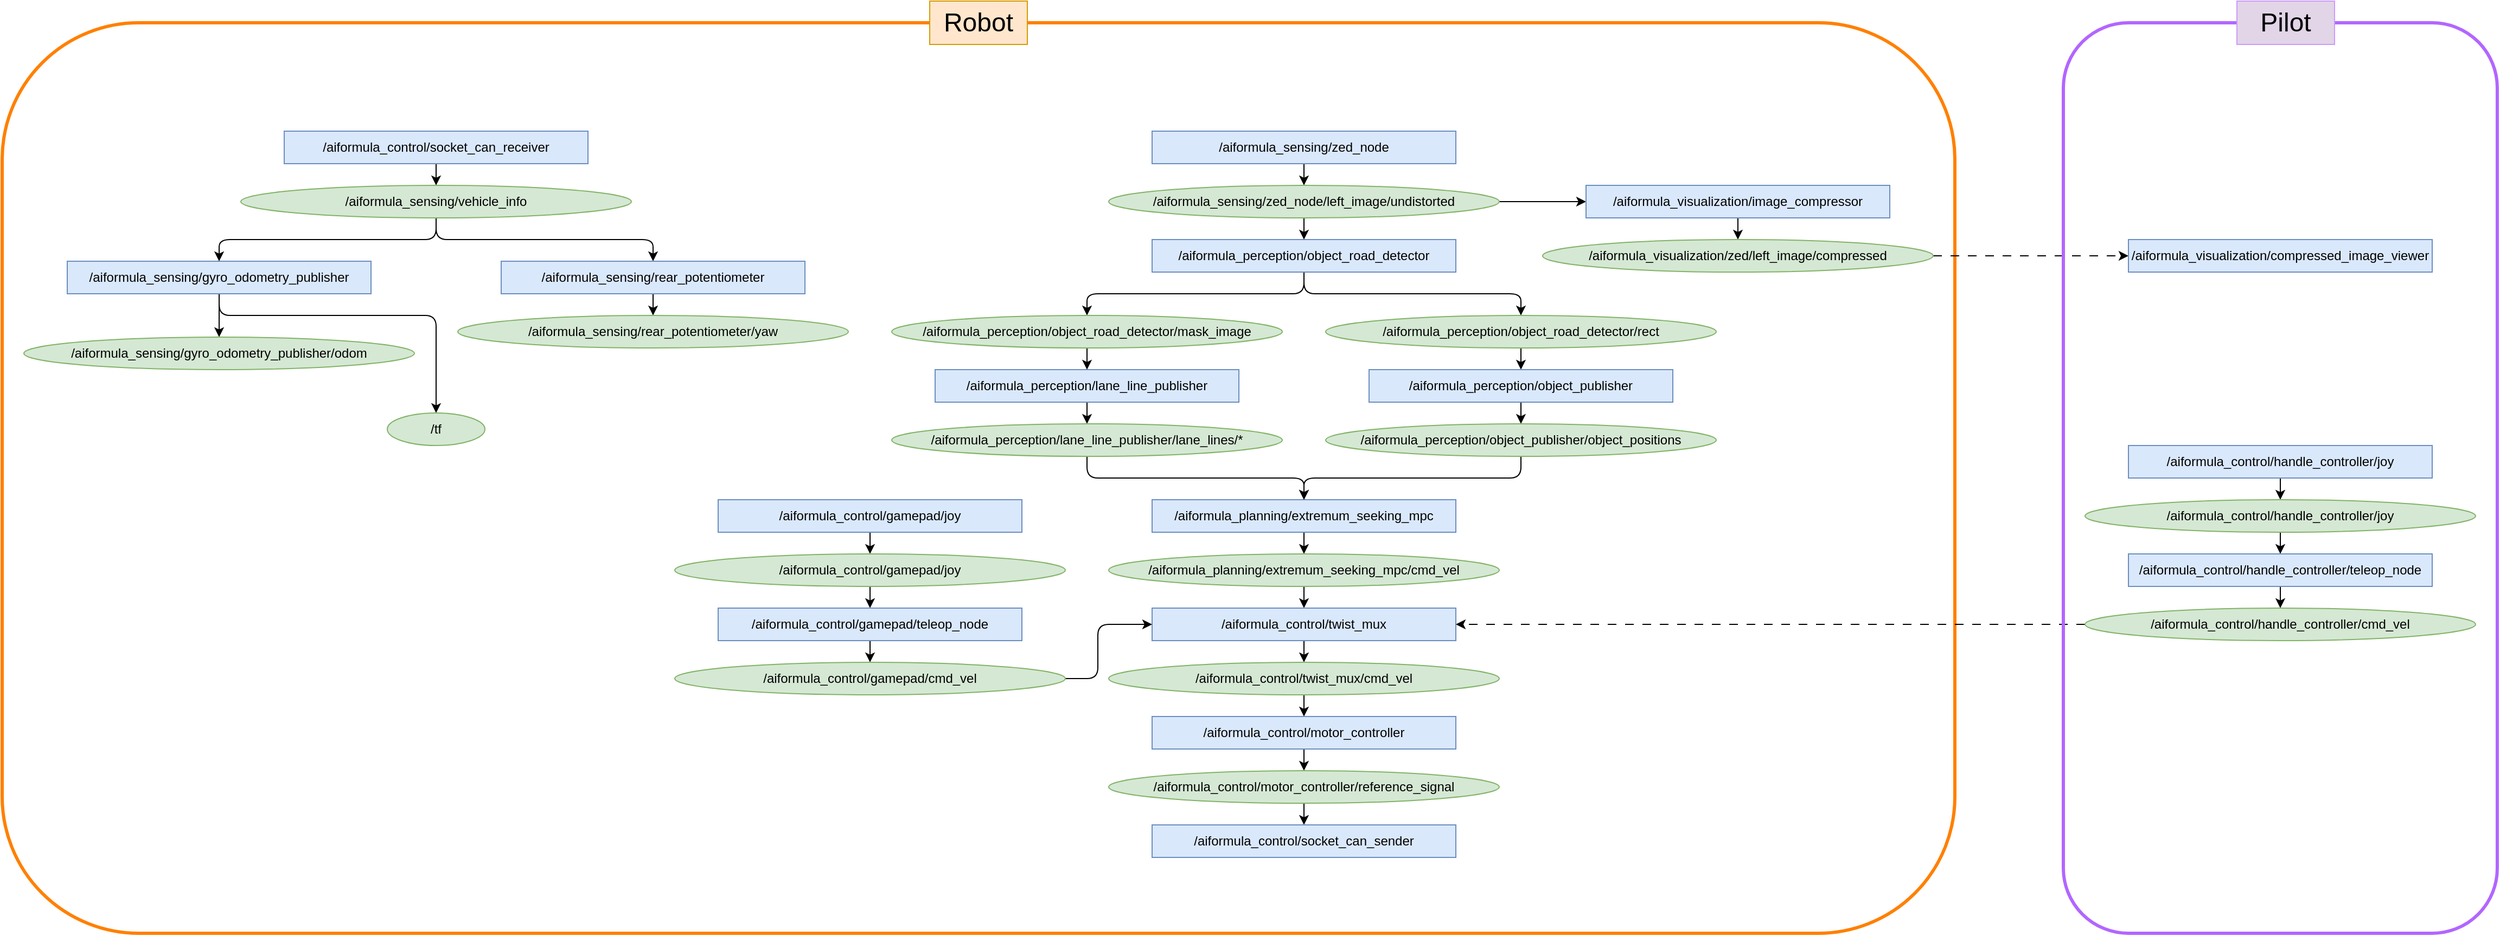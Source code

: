 <mxfile>
    <diagram id="bequwu1IvHDEBme6J6zR" name="Page-1">
        <mxGraphModel dx="3393" dy="2123" grid="1" gridSize="10" guides="1" tooltips="1" connect="1" arrows="1" fold="1" page="1" pageScale="1" pageWidth="850" pageHeight="1100" math="0" shadow="0">
            <root>
                <mxCell id="0"/>
                <mxCell id="1" parent="0"/>
                <mxCell id="94" value="" style="rounded=1;whiteSpace=wrap;html=1;fillColor=none;strokeColor=#FF8000;strokeWidth=3;" vertex="1" parent="1">
                    <mxGeometry y="80" width="1800" height="840" as="geometry"/>
                </mxCell>
                <mxCell id="5" style="edgeStyle=none;html=1;entryX=0.5;entryY=0;entryDx=0;entryDy=0;exitX=0.5;exitY=1;exitDx=0;exitDy=0;" parent="1" source="2" edge="1" target="4">
                    <mxGeometry relative="1" as="geometry">
                        <mxPoint x="1203" y="240" as="targetPoint"/>
                    </mxGeometry>
                </mxCell>
                <mxCell id="2" value="/aiformula_sensing/zed_node" style="whiteSpace=wrap;html=1;fillColor=#dae8fc;strokeColor=#6c8ebf;" parent="1" vertex="1">
                    <mxGeometry x="1060" y="180" width="280" height="30" as="geometry"/>
                </mxCell>
                <mxCell id="30" style="edgeStyle=orthogonalEdgeStyle;html=1;exitX=0.5;exitY=1;exitDx=0;exitDy=0;entryX=0.5;entryY=0;entryDx=0;entryDy=0;" edge="1" parent="1" source="3" target="7">
                    <mxGeometry relative="1" as="geometry">
                        <mxPoint x="1410" y="315" as="targetPoint"/>
                    </mxGeometry>
                </mxCell>
                <mxCell id="34" style="edgeStyle=orthogonalEdgeStyle;html=1;exitX=0.5;exitY=1;exitDx=0;exitDy=0;entryX=0.5;entryY=0;entryDx=0;entryDy=0;" edge="1" parent="1" source="3" target="8">
                    <mxGeometry relative="1" as="geometry"/>
                </mxCell>
                <mxCell id="3" value="/aiformula_perception/object_road_detector" style="whiteSpace=wrap;html=1;fillColor=#dae8fc;strokeColor=#6c8ebf;" parent="1" vertex="1">
                    <mxGeometry x="1060" y="280" width="280" height="30" as="geometry"/>
                </mxCell>
                <mxCell id="14" style="edgeStyle=none;html=1;exitX=0.5;exitY=1;exitDx=0;exitDy=0;entryX=0.5;entryY=0;entryDx=0;entryDy=0;" parent="1" source="4" target="3" edge="1">
                    <mxGeometry relative="1" as="geometry"/>
                </mxCell>
                <mxCell id="89" style="edgeStyle=none;html=1;exitX=1;exitY=0.5;exitDx=0;exitDy=0;entryX=0;entryY=0.5;entryDx=0;entryDy=0;" edge="1" parent="1" source="4" target="44">
                    <mxGeometry relative="1" as="geometry"/>
                </mxCell>
                <mxCell id="4" value="/aiformula_sensing/zed_node/left_image/undistorted" style="ellipse;whiteSpace=wrap;html=1;fillColor=#d5e8d4;strokeColor=#82b366;" parent="1" vertex="1">
                    <mxGeometry x="1020" y="230" width="360" height="30" as="geometry"/>
                </mxCell>
                <mxCell id="17" style="edgeStyle=none;html=1;exitX=0.5;exitY=1;exitDx=0;exitDy=0;entryX=0.5;entryY=0;entryDx=0;entryDy=0;" parent="1" source="6" edge="1" target="10">
                    <mxGeometry relative="1" as="geometry">
                        <mxPoint x="1003.0" y="500" as="targetPoint"/>
                    </mxGeometry>
                </mxCell>
                <mxCell id="6" value="/aiformula_perception/lane_line_publisher" style="whiteSpace=wrap;html=1;fillColor=#dae8fc;strokeColor=#6c8ebf;" parent="1" vertex="1">
                    <mxGeometry x="860" y="400" width="280" height="30" as="geometry"/>
                </mxCell>
                <mxCell id="31" style="edgeStyle=none;html=1;exitX=0.5;exitY=1;exitDx=0;exitDy=0;entryX=0.5;entryY=0;entryDx=0;entryDy=0;" edge="1" parent="1" source="7" target="27">
                    <mxGeometry relative="1" as="geometry"/>
                </mxCell>
                <mxCell id="7" value="/aiformula_perception/object_road_detector/rect" style="ellipse;whiteSpace=wrap;html=1;fillColor=#d5e8d4;strokeColor=#82b366;" parent="1" vertex="1">
                    <mxGeometry x="1220" y="350" width="360" height="30" as="geometry"/>
                </mxCell>
                <mxCell id="16" style="edgeStyle=none;html=1;exitX=0.5;exitY=1;exitDx=0;exitDy=0;entryX=0.5;entryY=0;entryDx=0;entryDy=0;" parent="1" source="8" edge="1" target="6">
                    <mxGeometry relative="1" as="geometry">
                        <mxPoint x="1003" y="470" as="targetPoint"/>
                    </mxGeometry>
                </mxCell>
                <mxCell id="8" value="/aiformula_perception/object_road_detector/mask_image" style="ellipse;whiteSpace=wrap;html=1;fillColor=#d5e8d4;strokeColor=#82b366;" parent="1" vertex="1">
                    <mxGeometry x="820" y="350" width="360" height="30" as="geometry"/>
                </mxCell>
                <mxCell id="19" style="edgeStyle=none;html=1;exitX=0.5;exitY=1;exitDx=0;exitDy=0;entryX=0.5;entryY=0;entryDx=0;entryDy=0;" parent="1" source="9" edge="1" target="11">
                    <mxGeometry relative="1" as="geometry">
                        <mxPoint x="1203" y="670" as="targetPoint"/>
                        <mxPoint x="1203" y="650" as="sourcePoint"/>
                    </mxGeometry>
                </mxCell>
                <mxCell id="9" value="/aiformula_planning/extremum_seeking_mpc" style="whiteSpace=wrap;html=1;fillColor=#dae8fc;strokeColor=#6c8ebf;" parent="1" vertex="1">
                    <mxGeometry x="1060" y="520" width="280" height="30" as="geometry"/>
                </mxCell>
                <mxCell id="18" style="edgeStyle=orthogonalEdgeStyle;html=1;exitX=0.5;exitY=1;exitDx=0;exitDy=0;entryX=0.5;entryY=0;entryDx=0;entryDy=0;" parent="1" source="10" edge="1" target="9">
                    <mxGeometry relative="1" as="geometry">
                        <mxPoint x="1003" y="650" as="targetPoint"/>
                        <mxPoint x="1003.0" y="530" as="sourcePoint"/>
                    </mxGeometry>
                </mxCell>
                <mxCell id="10" value="/aiformula_perception/lane_line_publisher/lane_lines/*" style="ellipse;whiteSpace=wrap;html=1;fillColor=#d5e8d4;strokeColor=#82b366;" parent="1" vertex="1">
                    <mxGeometry x="820" y="450" width="360" height="30" as="geometry"/>
                </mxCell>
                <mxCell id="20" style="edgeStyle=none;html=1;exitX=0.5;exitY=1;exitDx=0;exitDy=0;entryX=0.5;entryY=0;entryDx=0;entryDy=0;" parent="1" source="11" edge="1" target="12">
                    <mxGeometry relative="1" as="geometry">
                        <mxPoint x="1203" y="730" as="targetPoint"/>
                        <mxPoint x="1203" y="700" as="sourcePoint"/>
                    </mxGeometry>
                </mxCell>
                <mxCell id="11" value="/aiformula_planning/extremum_seeking_mpc/cmd_vel" style="ellipse;whiteSpace=wrap;html=1;fillColor=#d5e8d4;strokeColor=#82b366;" parent="1" vertex="1">
                    <mxGeometry x="1020" y="570" width="360" height="30" as="geometry"/>
                </mxCell>
                <mxCell id="21" style="edgeStyle=none;html=1;exitX=0.5;exitY=1;exitDx=0;exitDy=0;entryX=0.5;entryY=0;entryDx=0;entryDy=0;" parent="1" source="12" edge="1" target="13">
                    <mxGeometry relative="1" as="geometry">
                        <mxPoint x="1203" y="780" as="targetPoint"/>
                    </mxGeometry>
                </mxCell>
                <mxCell id="12" value="/aiformula_control/twist_mux" style="whiteSpace=wrap;html=1;fillColor=#dae8fc;strokeColor=#6c8ebf;" parent="1" vertex="1">
                    <mxGeometry x="1060" y="620" width="280" height="30" as="geometry"/>
                </mxCell>
                <mxCell id="67" style="edgeStyle=none;html=1;exitX=0.5;exitY=1;exitDx=0;exitDy=0;entryX=0.5;entryY=0;entryDx=0;entryDy=0;" edge="1" parent="1" source="13" target="61">
                    <mxGeometry relative="1" as="geometry"/>
                </mxCell>
                <mxCell id="13" value="/aiformula_control/twist_mux/cmd_vel" style="ellipse;whiteSpace=wrap;html=1;fillColor=#d5e8d4;strokeColor=#82b366;" parent="1" vertex="1">
                    <mxGeometry x="1020" y="670" width="360" height="30" as="geometry"/>
                </mxCell>
                <mxCell id="33" style="edgeStyle=none;html=1;entryX=0.5;entryY=0;entryDx=0;entryDy=0;exitX=0.5;exitY=1;exitDx=0;exitDy=0;" edge="1" parent="1" source="27" target="32">
                    <mxGeometry relative="1" as="geometry"/>
                </mxCell>
                <mxCell id="27" value="/aiformula_perception/object_publisher" style="whiteSpace=wrap;html=1;fillColor=#dae8fc;strokeColor=#6c8ebf;" vertex="1" parent="1">
                    <mxGeometry x="1260" y="400" width="280" height="30" as="geometry"/>
                </mxCell>
                <mxCell id="35" style="edgeStyle=orthogonalEdgeStyle;html=1;exitX=0.5;exitY=1;exitDx=0;exitDy=0;entryX=0.5;entryY=0;entryDx=0;entryDy=0;" edge="1" parent="1" source="32" target="9">
                    <mxGeometry relative="1" as="geometry"/>
                </mxCell>
                <mxCell id="32" value="/aiformula_perception/object_publisher/object_positions" style="ellipse;whiteSpace=wrap;html=1;fillColor=#d5e8d4;strokeColor=#82b366;" vertex="1" parent="1">
                    <mxGeometry x="1220" y="450" width="360" height="30" as="geometry"/>
                </mxCell>
                <mxCell id="38" style="edgeStyle=none;html=1;entryX=0.5;entryY=0;entryDx=0;entryDy=0;exitX=0.5;exitY=1;exitDx=0;exitDy=0;" edge="1" parent="1" source="36" target="37">
                    <mxGeometry relative="1" as="geometry"/>
                </mxCell>
                <mxCell id="36" value="/aiformula_control/gamepad/joy" style="whiteSpace=wrap;html=1;fillColor=#dae8fc;strokeColor=#6c8ebf;" vertex="1" parent="1">
                    <mxGeometry x="660" y="520" width="280" height="30" as="geometry"/>
                </mxCell>
                <mxCell id="42" style="edgeStyle=none;html=1;exitX=0.5;exitY=1;exitDx=0;exitDy=0;entryX=0.5;entryY=0;entryDx=0;entryDy=0;" edge="1" parent="1" source="37" target="40">
                    <mxGeometry relative="1" as="geometry"/>
                </mxCell>
                <mxCell id="37" value="&lt;span style=&quot;color: rgb(0, 0, 0);&quot;&gt;/aiformula_control/gamepad/joy&lt;/span&gt;" style="ellipse;whiteSpace=wrap;html=1;fillColor=#d5e8d4;strokeColor=#82b366;" vertex="1" parent="1">
                    <mxGeometry x="620" y="570" width="360" height="30" as="geometry"/>
                </mxCell>
                <mxCell id="39" style="edgeStyle=none;html=1;entryX=0.5;entryY=0;entryDx=0;entryDy=0;exitX=0.5;exitY=1;exitDx=0;exitDy=0;" edge="1" source="40" target="41" parent="1">
                    <mxGeometry relative="1" as="geometry"/>
                </mxCell>
                <mxCell id="40" value="/aiformula_control/gamepad/teleop_node" style="whiteSpace=wrap;html=1;fillColor=#dae8fc;strokeColor=#6c8ebf;" vertex="1" parent="1">
                    <mxGeometry x="660" y="620" width="280" height="30" as="geometry"/>
                </mxCell>
                <mxCell id="58" style="html=1;exitX=1;exitY=0.5;exitDx=0;exitDy=0;entryX=0;entryY=0.5;entryDx=0;entryDy=0;edgeStyle=orthogonalEdgeStyle;" edge="1" parent="1" source="41" target="12">
                    <mxGeometry relative="1" as="geometry">
                        <Array as="points">
                            <mxPoint x="1010" y="685"/>
                            <mxPoint x="1010" y="635"/>
                        </Array>
                    </mxGeometry>
                </mxCell>
                <mxCell id="41" value="&lt;span style=&quot;color: rgb(0, 0, 0);&quot;&gt;/aiformula_control/gamepad/cmd_vel&lt;/span&gt;" style="ellipse;whiteSpace=wrap;html=1;fillColor=#d5e8d4;strokeColor=#82b366;" vertex="1" parent="1">
                    <mxGeometry x="620" y="670" width="360" height="30" as="geometry"/>
                </mxCell>
                <mxCell id="43" style="edgeStyle=none;html=1;entryX=0.5;entryY=0;entryDx=0;entryDy=0;exitX=0.5;exitY=1;exitDx=0;exitDy=0;" edge="1" source="44" target="46" parent="1">
                    <mxGeometry relative="1" as="geometry"/>
                </mxCell>
                <mxCell id="44" value="/aiformula_visualization/image_compressor" style="whiteSpace=wrap;html=1;fillColor=#dae8fc;strokeColor=#6c8ebf;" vertex="1" parent="1">
                    <mxGeometry x="1460" y="230" width="280" height="30" as="geometry"/>
                </mxCell>
                <mxCell id="45" style="edgeStyle=none;html=1;exitX=1;exitY=0.5;exitDx=0;exitDy=0;entryX=0;entryY=0.5;entryDx=0;entryDy=0;dashed=1;dashPattern=8 8;" edge="1" source="46" target="90" parent="1">
                    <mxGeometry relative="1" as="geometry">
                        <mxPoint x="1690" y="330" as="targetPoint"/>
                    </mxGeometry>
                </mxCell>
                <mxCell id="46" value="&lt;span style=&quot;color: rgb(0, 0, 0);&quot;&gt;/aiformula_&lt;span style=&quot;color: rgb(0, 0, 0);&quot;&gt;visualization&lt;/span&gt;/zed/left_image/compressed&lt;/span&gt;" style="ellipse;whiteSpace=wrap;html=1;fillColor=#d5e8d4;strokeColor=#82b366;" vertex="1" parent="1">
                    <mxGeometry x="1420" y="280" width="360" height="30" as="geometry"/>
                </mxCell>
                <mxCell id="51" style="edgeStyle=none;html=1;entryX=0.5;entryY=0;entryDx=0;entryDy=0;exitX=0.5;exitY=1;exitDx=0;exitDy=0;" edge="1" source="52" target="54" parent="1">
                    <mxGeometry relative="1" as="geometry"/>
                </mxCell>
                <mxCell id="52" value="/aiformula_control/handle_controller/joy" style="whiteSpace=wrap;html=1;fillColor=#dae8fc;strokeColor=#6c8ebf;" vertex="1" parent="1">
                    <mxGeometry x="1960" y="470" width="280" height="30" as="geometry"/>
                </mxCell>
                <mxCell id="53" style="edgeStyle=none;html=1;exitX=0.5;exitY=1;exitDx=0;exitDy=0;entryX=0.5;entryY=0;entryDx=0;entryDy=0;" edge="1" source="54" target="56" parent="1">
                    <mxGeometry relative="1" as="geometry"/>
                </mxCell>
                <mxCell id="54" value="&lt;span style=&quot;color: rgb(0, 0, 0);&quot;&gt;/aiformula_control/&lt;span style=&quot;color: rgb(0, 0, 0);&quot;&gt;handle_controller&lt;/span&gt;/joy&lt;/span&gt;" style="ellipse;whiteSpace=wrap;html=1;fillColor=#d5e8d4;strokeColor=#82b366;" vertex="1" parent="1">
                    <mxGeometry x="1920" y="520" width="360" height="30" as="geometry"/>
                </mxCell>
                <mxCell id="55" style="edgeStyle=none;html=1;entryX=0.5;entryY=0;entryDx=0;entryDy=0;exitX=0.5;exitY=1;exitDx=0;exitDy=0;" edge="1" source="56" target="57" parent="1">
                    <mxGeometry relative="1" as="geometry"/>
                </mxCell>
                <mxCell id="56" value="/aiformula_control/&lt;span style=&quot;color: rgb(0, 0, 0);&quot;&gt;handle_controller&lt;/span&gt;/teleop_node" style="whiteSpace=wrap;html=1;fillColor=#dae8fc;strokeColor=#6c8ebf;" vertex="1" parent="1">
                    <mxGeometry x="1960" y="570" width="280" height="30" as="geometry"/>
                </mxCell>
                <mxCell id="93" style="edgeStyle=none;html=1;exitX=0;exitY=0.5;exitDx=0;exitDy=0;entryX=1;entryY=0.5;entryDx=0;entryDy=0;dashed=1;dashPattern=8 8;" edge="1" parent="1" source="57" target="12">
                    <mxGeometry relative="1" as="geometry"/>
                </mxCell>
                <mxCell id="57" value="&lt;span style=&quot;color: rgb(0, 0, 0);&quot;&gt;/aiformula_control/&lt;span style=&quot;color: rgb(0, 0, 0);&quot;&gt;handle_controller&lt;/span&gt;/cmd_vel&lt;/span&gt;" style="ellipse;whiteSpace=wrap;html=1;fillColor=#d5e8d4;strokeColor=#82b366;" vertex="1" parent="1">
                    <mxGeometry x="1920" y="620" width="360" height="30" as="geometry"/>
                </mxCell>
                <mxCell id="60" style="edgeStyle=none;html=1;exitX=0.5;exitY=1;exitDx=0;exitDy=0;entryX=0.5;entryY=0;entryDx=0;entryDy=0;" edge="1" source="61" target="63" parent="1">
                    <mxGeometry relative="1" as="geometry">
                        <mxPoint x="1203" y="870" as="targetPoint"/>
                        <mxPoint x="1203" y="850" as="sourcePoint"/>
                    </mxGeometry>
                </mxCell>
                <mxCell id="61" value="/aiformula_control/motor_controller" style="whiteSpace=wrap;html=1;fillColor=#dae8fc;strokeColor=#6c8ebf;" vertex="1" parent="1">
                    <mxGeometry x="1060" y="720" width="280" height="30" as="geometry"/>
                </mxCell>
                <mxCell id="62" style="edgeStyle=none;html=1;exitX=0.5;exitY=1;exitDx=0;exitDy=0;entryX=0.5;entryY=0;entryDx=0;entryDy=0;" edge="1" source="63" target="65" parent="1">
                    <mxGeometry relative="1" as="geometry">
                        <mxPoint x="1203" y="930" as="targetPoint"/>
                        <mxPoint x="1203" y="900" as="sourcePoint"/>
                    </mxGeometry>
                </mxCell>
                <mxCell id="63" value="&lt;span style=&quot;color: rgb(0, 0, 0);&quot;&gt;/aiformula_control/motor_controller/reference_signal&lt;/span&gt;" style="ellipse;whiteSpace=wrap;html=1;fillColor=#d5e8d4;strokeColor=#82b366;" vertex="1" parent="1">
                    <mxGeometry x="1020" y="770" width="360" height="30" as="geometry"/>
                </mxCell>
                <mxCell id="65" value="/aiformula_control/socket_can_sender" style="whiteSpace=wrap;html=1;fillColor=#dae8fc;strokeColor=#6c8ebf;" vertex="1" parent="1">
                    <mxGeometry x="1060" y="820" width="280" height="30" as="geometry"/>
                </mxCell>
                <mxCell id="68" style="edgeStyle=none;html=1;entryX=0.5;entryY=0;entryDx=0;entryDy=0;exitX=0.5;exitY=1;exitDx=0;exitDy=0;" edge="1" source="69" target="72" parent="1">
                    <mxGeometry relative="1" as="geometry">
                        <mxPoint x="403" y="240" as="targetPoint"/>
                    </mxGeometry>
                </mxCell>
                <mxCell id="69" value="&lt;span style=&quot;color: rgb(0, 0, 0);&quot;&gt;/aiformula_control/socket_can_receiver&lt;/span&gt;" style="whiteSpace=wrap;html=1;fillColor=#dae8fc;strokeColor=#6c8ebf;" vertex="1" parent="1">
                    <mxGeometry x="260" y="180" width="280" height="30" as="geometry"/>
                </mxCell>
                <mxCell id="76" style="edgeStyle=none;html=1;exitX=0.5;exitY=1;exitDx=0;exitDy=0;entryX=0.5;entryY=0;entryDx=0;entryDy=0;" edge="1" parent="1" source="70" target="75">
                    <mxGeometry relative="1" as="geometry"/>
                </mxCell>
                <mxCell id="92" style="edgeStyle=orthogonalEdgeStyle;html=1;exitX=0.5;exitY=1;exitDx=0;exitDy=0;entryX=0.5;entryY=0;entryDx=0;entryDy=0;" edge="1" parent="1" source="70" target="91">
                    <mxGeometry relative="1" as="geometry">
                        <Array as="points">
                            <mxPoint x="200" y="350"/>
                            <mxPoint x="400" y="350"/>
                        </Array>
                    </mxGeometry>
                </mxCell>
                <mxCell id="70" value="/aiformula_sensing/gyro_odometry_publisher" style="whiteSpace=wrap;html=1;fillColor=#dae8fc;strokeColor=#6c8ebf;" vertex="1" parent="1">
                    <mxGeometry x="60" y="300" width="280" height="30" as="geometry"/>
                </mxCell>
                <mxCell id="71" style="edgeStyle=orthogonalEdgeStyle;html=1;exitX=0.5;exitY=1;exitDx=0;exitDy=0;entryX=0.5;entryY=0;entryDx=0;entryDy=0;" edge="1" source="72" target="70" parent="1">
                    <mxGeometry relative="1" as="geometry"/>
                </mxCell>
                <mxCell id="87" style="edgeStyle=orthogonalEdgeStyle;html=1;exitX=0.5;exitY=1;exitDx=0;exitDy=0;entryX=0.5;entryY=0;entryDx=0;entryDy=0;" edge="1" parent="1" source="72" target="82">
                    <mxGeometry relative="1" as="geometry"/>
                </mxCell>
                <mxCell id="72" value="/aiformula_sensing/vehicle_info" style="ellipse;whiteSpace=wrap;html=1;fillColor=#d5e8d4;strokeColor=#82b366;" vertex="1" parent="1">
                    <mxGeometry x="220" y="230" width="360" height="30" as="geometry"/>
                </mxCell>
                <mxCell id="75" value="/aiformula_sensing/gyro_odometry_publisher/odom" style="ellipse;whiteSpace=wrap;html=1;fillColor=#d5e8d4;strokeColor=#82b366;" vertex="1" parent="1">
                    <mxGeometry x="20" y="370" width="360" height="30" as="geometry"/>
                </mxCell>
                <mxCell id="81" style="edgeStyle=none;html=1;exitX=0.5;exitY=1;exitDx=0;exitDy=0;entryX=0.5;entryY=0;entryDx=0;entryDy=0;" edge="1" source="82" target="84" parent="1">
                    <mxGeometry relative="1" as="geometry"/>
                </mxCell>
                <mxCell id="82" value="/aiformula_sensing/rear_potentiometer" style="whiteSpace=wrap;html=1;fillColor=#dae8fc;strokeColor=#6c8ebf;" vertex="1" parent="1">
                    <mxGeometry x="460" y="300" width="280" height="30" as="geometry"/>
                </mxCell>
                <mxCell id="84" value="&lt;span style=&quot;color: rgb(0, 0, 0);&quot;&gt;/aiformula_sensing/rear_potentiometer/yaw&lt;/span&gt;" style="ellipse;whiteSpace=wrap;html=1;fillColor=#d5e8d4;strokeColor=#82b366;" vertex="1" parent="1">
                    <mxGeometry x="420" y="350" width="360" height="30" as="geometry"/>
                </mxCell>
                <mxCell id="90" value="/aiformula_visualization/compressed_&lt;span style=&quot;color: rgb(0, 0, 0);&quot;&gt;image_viewer&lt;/span&gt;" style="whiteSpace=wrap;html=1;fillColor=#dae8fc;strokeColor=#6c8ebf;" vertex="1" parent="1">
                    <mxGeometry x="1960" y="280" width="280" height="30" as="geometry"/>
                </mxCell>
                <mxCell id="91" value="/tf" style="ellipse;whiteSpace=wrap;html=1;fillColor=#d5e8d4;strokeColor=#82b366;" vertex="1" parent="1">
                    <mxGeometry x="355" y="440" width="90" height="30" as="geometry"/>
                </mxCell>
                <mxCell id="95" value="Robot" style="whiteSpace=wrap;html=1;fillColor=#ffe6cc;strokeColor=#d79b00;fontSize=24;" vertex="1" parent="1">
                    <mxGeometry x="855" y="60" width="90" height="40" as="geometry"/>
                </mxCell>
                <mxCell id="96" value="" style="rounded=1;whiteSpace=wrap;html=1;fillColor=none;strokeColor=#B266FF;strokeWidth=3;" vertex="1" parent="1">
                    <mxGeometry x="1900" y="80" width="400" height="840" as="geometry"/>
                </mxCell>
                <mxCell id="97" value="Pilot" style="whiteSpace=wrap;html=1;fillColor=#e1d5e7;strokeColor=#CC99FF;fontSize=24;" vertex="1" parent="1">
                    <mxGeometry x="2060" y="60" width="90" height="40" as="geometry"/>
                </mxCell>
            </root>
        </mxGraphModel>
    </diagram>
</mxfile>
